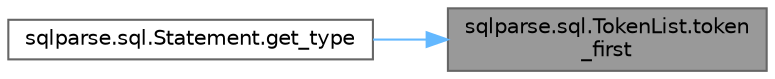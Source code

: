 digraph "sqlparse.sql.TokenList.token_first"
{
 // LATEX_PDF_SIZE
  bgcolor="transparent";
  edge [fontname=Helvetica,fontsize=10,labelfontname=Helvetica,labelfontsize=10];
  node [fontname=Helvetica,fontsize=10,shape=box,height=0.2,width=0.4];
  rankdir="RL";
  Node1 [id="Node000001",label="sqlparse.sql.TokenList.token\l_first",height=0.2,width=0.4,color="gray40", fillcolor="grey60", style="filled", fontcolor="black",tooltip=" "];
  Node1 -> Node2 [id="edge1_Node000001_Node000002",dir="back",color="steelblue1",style="solid",tooltip=" "];
  Node2 [id="Node000002",label="sqlparse.sql.Statement.get_type",height=0.2,width=0.4,color="grey40", fillcolor="white", style="filled",URL="$classsqlparse_1_1sql_1_1_statement.html#a087e21668fa1bac93e5ef45d34c19e1a",tooltip=" "];
}
